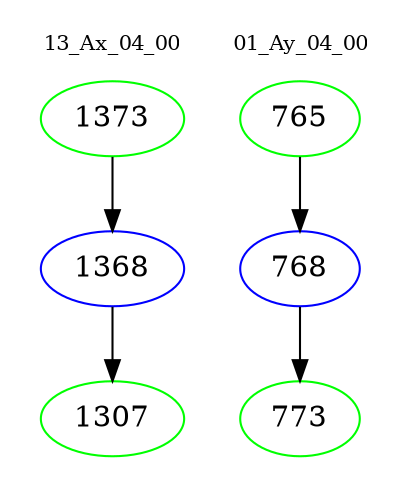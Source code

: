 digraph{
subgraph cluster_0 {
color = white
label = "13_Ax_04_00";
fontsize=10;
T0_1373 [label="1373", color="green"]
T0_1373 -> T0_1368 [color="black"]
T0_1368 [label="1368", color="blue"]
T0_1368 -> T0_1307 [color="black"]
T0_1307 [label="1307", color="green"]
}
subgraph cluster_1 {
color = white
label = "01_Ay_04_00";
fontsize=10;
T1_765 [label="765", color="green"]
T1_765 -> T1_768 [color="black"]
T1_768 [label="768", color="blue"]
T1_768 -> T1_773 [color="black"]
T1_773 [label="773", color="green"]
}
}
